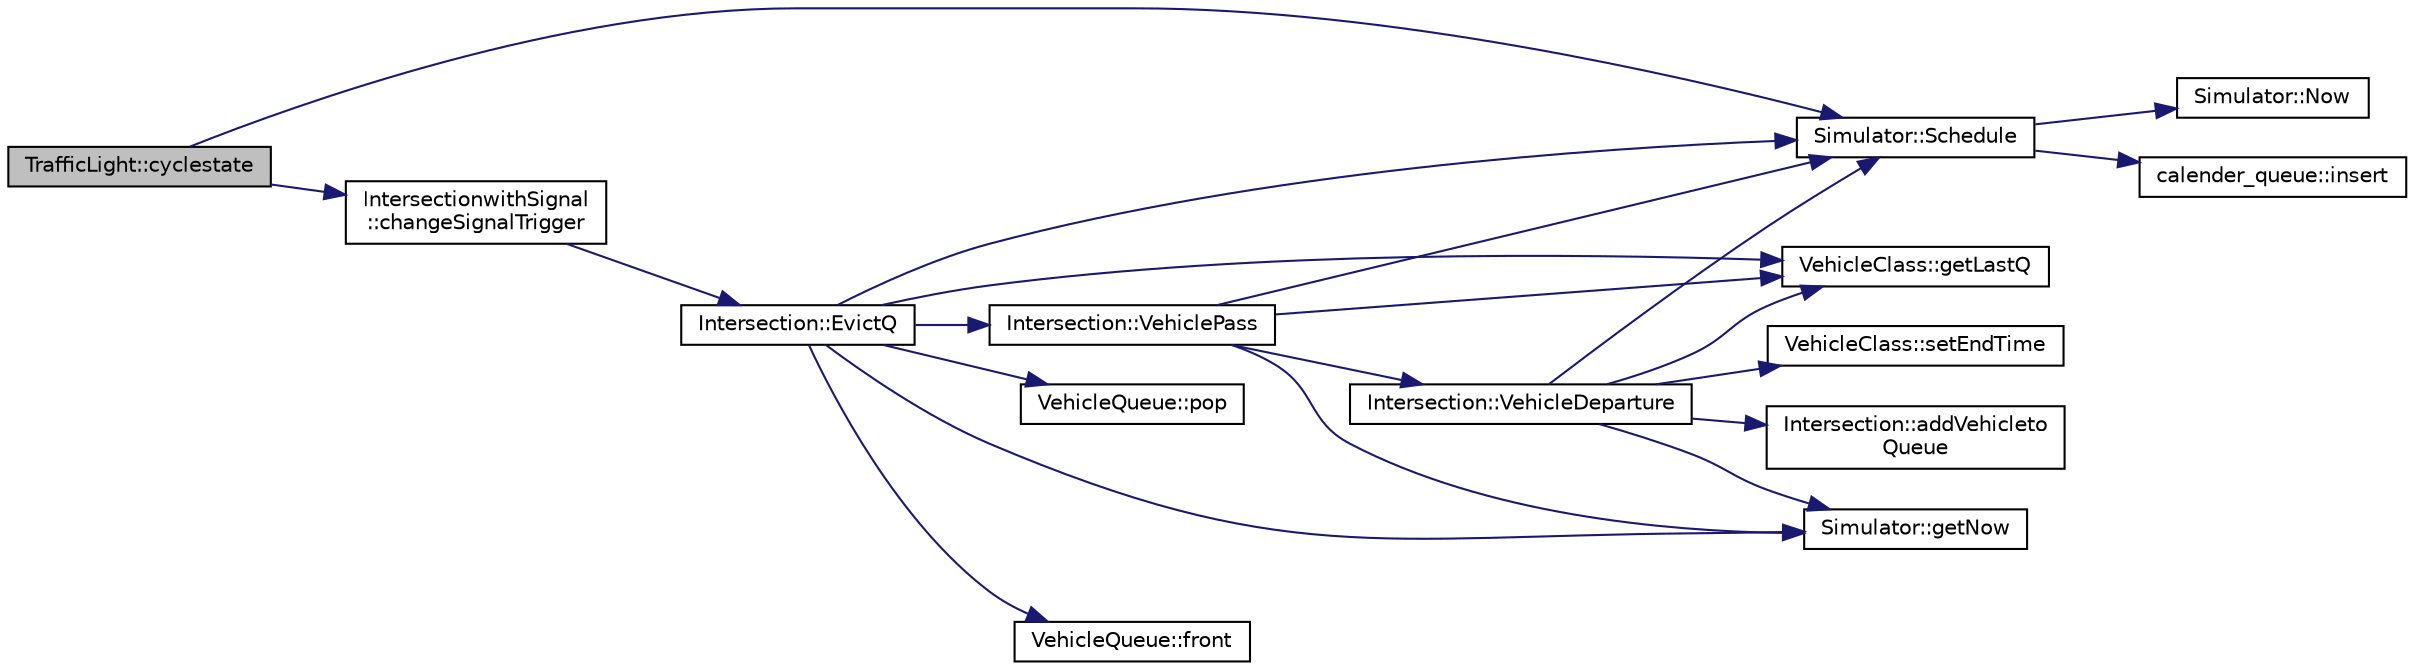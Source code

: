 digraph "TrafficLight::cyclestate"
{
  edge [fontname="Helvetica",fontsize="10",labelfontname="Helvetica",labelfontsize="10"];
  node [fontname="Helvetica",fontsize="10",shape=record];
  rankdir="LR";
  Node1 [label="TrafficLight::cyclestate",height=0.2,width=0.4,color="black", fillcolor="grey75", style="filled" fontcolor="black"];
  Node1 -> Node2 [color="midnightblue",fontsize="10",style="solid"];
  Node2 [label="Simulator::Schedule",height=0.2,width=0.4,color="black", fillcolor="white", style="filled",URL="$class_simulator.html#ae9f1c5a28f2fc0d42ccead5d7d2a642d"];
  Node2 -> Node3 [color="midnightblue",fontsize="10",style="solid"];
  Node3 [label="Simulator::Now",height=0.2,width=0.4,color="black", fillcolor="white", style="filled",URL="$class_simulator.html#a4a9507b155c22a9c5f119abb2d2d6fc1"];
  Node2 -> Node4 [color="midnightblue",fontsize="10",style="solid"];
  Node4 [label="calender_queue::insert",height=0.2,width=0.4,color="black", fillcolor="white", style="filled",URL="$classcalender__queue.html#a9908e97c05434b58fca91d5327cf479b"];
  Node1 -> Node5 [color="midnightblue",fontsize="10",style="solid"];
  Node5 [label="IntersectionwithSignal\l::changeSignalTrigger",height=0.2,width=0.4,color="black", fillcolor="white", style="filled",URL="$class_intersectionwith_signal.html#a78fbf7f154af7d788c0543b526c7d326"];
  Node5 -> Node6 [color="midnightblue",fontsize="10",style="solid"];
  Node6 [label="Intersection::EvictQ",height=0.2,width=0.4,color="black", fillcolor="white", style="filled",URL="$class_intersection.html#ab6a6b34e31effdf156c39dabf523e5e8"];
  Node6 -> Node7 [color="midnightblue",fontsize="10",style="solid"];
  Node7 [label="VehicleQueue::front",height=0.2,width=0.4,color="black", fillcolor="white", style="filled",URL="$class_vehicle_queue.html#aff7fef0dc6401e38a26bc34ee0e78f2a"];
  Node6 -> Node8 [color="midnightblue",fontsize="10",style="solid"];
  Node8 [label="Simulator::getNow",height=0.2,width=0.4,color="black", fillcolor="white", style="filled",URL="$class_simulator.html#a7fe5c584b3fc3f93f5b13e882ca27009"];
  Node6 -> Node2 [color="midnightblue",fontsize="10",style="solid"];
  Node6 -> Node9 [color="midnightblue",fontsize="10",style="solid"];
  Node9 [label="Intersection::VehiclePass",height=0.2,width=0.4,color="black", fillcolor="white", style="filled",URL="$class_intersection.html#afe2e42381c4cf467fca7d2217d92524c"];
  Node9 -> Node8 [color="midnightblue",fontsize="10",style="solid"];
  Node9 -> Node2 [color="midnightblue",fontsize="10",style="solid"];
  Node9 -> Node10 [color="midnightblue",fontsize="10",style="solid"];
  Node10 [label="Intersection::VehicleDeparture",height=0.2,width=0.4,color="black", fillcolor="white", style="filled",URL="$class_intersection.html#a358151a5ef4dd58dd42a6444c7e9bfc9"];
  Node10 -> Node8 [color="midnightblue",fontsize="10",style="solid"];
  Node10 -> Node11 [color="midnightblue",fontsize="10",style="solid"];
  Node11 [label="VehicleClass::getLastQ",height=0.2,width=0.4,color="black", fillcolor="white", style="filled",URL="$class_vehicle_class.html#a2d35acee350ca16bbadd8ff048956351"];
  Node10 -> Node12 [color="midnightblue",fontsize="10",style="solid"];
  Node12 [label="VehicleClass::setEndTime",height=0.2,width=0.4,color="black", fillcolor="white", style="filled",URL="$class_vehicle_class.html#a127372b94980fa045c648af412856fd5"];
  Node10 -> Node2 [color="midnightblue",fontsize="10",style="solid"];
  Node10 -> Node13 [color="midnightblue",fontsize="10",style="solid"];
  Node13 [label="Intersection::addVehicleto\lQueue",height=0.2,width=0.4,color="black", fillcolor="white", style="filled",URL="$class_intersection.html#a6e55e3add20e9d49e5751ccf47832c12"];
  Node9 -> Node11 [color="midnightblue",fontsize="10",style="solid"];
  Node6 -> Node11 [color="midnightblue",fontsize="10",style="solid"];
  Node6 -> Node14 [color="midnightblue",fontsize="10",style="solid"];
  Node14 [label="VehicleQueue::pop",height=0.2,width=0.4,color="black", fillcolor="white", style="filled",URL="$class_vehicle_queue.html#ad4f16ccf1a5990172e28b7782051b50a"];
}
